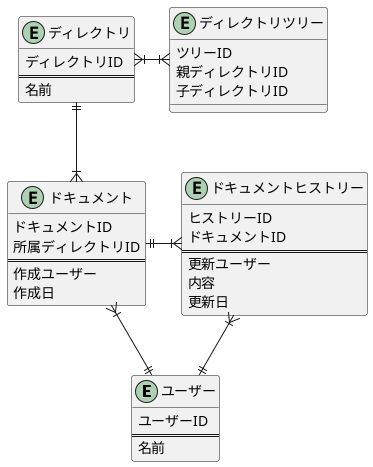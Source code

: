 @startuml
entity "ユーザー" {
  ユーザーID
  ==
  名前
}

entity "ディレクトリ" {
  ディレクトリID
  ==
  名前
}

entity "ディレクトリツリー" {
  ツリーID
  親ディレクトリID
  子ディレクトリID
}

entity "ドキュメント" {
  ドキュメントID
  所属ディレクトリID
  ==
  作成ユーザー
  作成日
}

entity "ドキュメントヒストリー" {
  ヒストリーID
  ドキュメントID
  ==
  更新ユーザー
  内容
  更新日
}

ディレクトリ }|-r-|{ ディレクトリツリー
ディレクトリ ||--|{ ドキュメント
ドキュメント ||-r-|{ドキュメントヒストリー
ドキュメント }|--|| ユーザー
ドキュメントヒストリー }|--|| ユーザー
@enduml